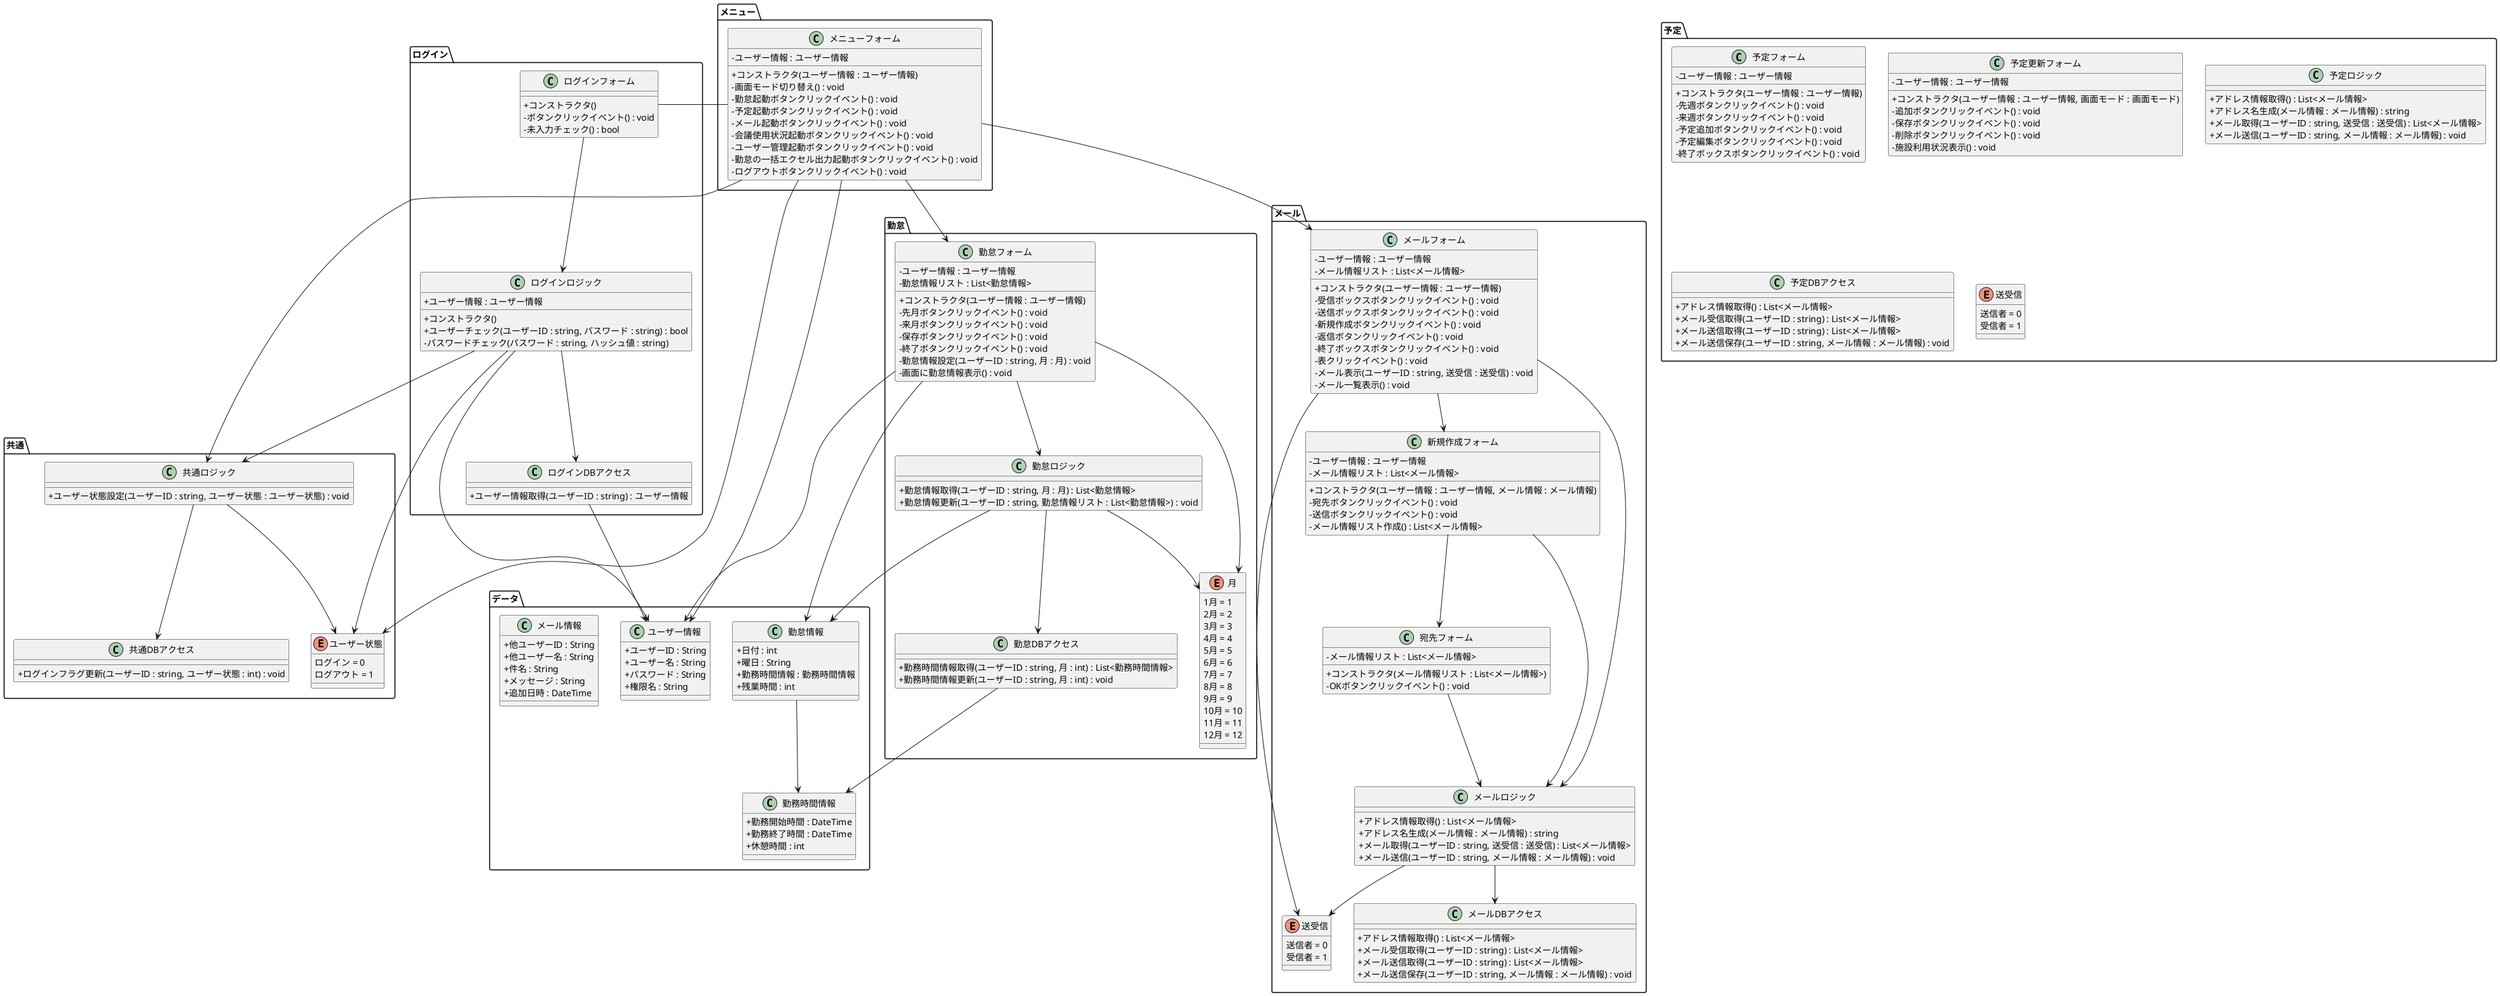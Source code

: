 @startuml

skinparam classAttributeIconSize 0
ログイン.ログインフォーム --> ログイン.ログインロジック
ログイン.ログインフォーム - メニュー.メニューフォーム
ログイン.ログインロジック --> ログイン.ログインDBアクセス
ログイン.ログインロジック --> 共通.共通ロジック
ログイン.ログインロジック --> データ.ユーザー情報
ログイン.ログインロジック --> 共通.ユーザー状態
ログイン.ログインDBアクセス --> データ.ユーザー情報
メニュー.メニューフォーム --> 共通.ユーザー状態
メニュー.メニューフォーム --> 共通.共通ロジック
メニュー.メニューフォーム --> データ.ユーザー情報
メニュー.メニューフォーム --> メール.メールフォーム
メニュー.メニューフォーム --> 勤怠.勤怠フォーム
共通.共通ロジック --> 共通.共通DBアクセス
共通.共通ロジック --> 共通.ユーザー状態
勤怠.勤怠フォーム --> データ.ユーザー情報
勤怠.勤怠フォーム --> 勤怠.勤怠ロジック
勤怠.勤怠フォーム --> データ.勤怠情報
勤怠.勤怠フォーム --> 勤怠.月
勤怠.勤怠ロジック --> データ.勤怠情報
勤怠.勤怠ロジック --> 勤怠.月
勤怠.勤怠ロジック --> 勤怠.勤怠DBアクセス
勤怠.勤怠DBアクセス --> データ.勤務時間情報
データ.勤怠情報 --> データ.勤務時間情報
メール.メールフォーム --> メール.送受信
メール.メールフォーム --> メール.新規作成フォーム
メール.メールフォーム --> メール.メールロジック
メール.メールロジック --> メール.メールDBアクセス
メール.メールロジック --> メール.送受信
メール.新規作成フォーム --> メール.宛先フォーム
メール.新規作成フォーム --> メール.メールロジック
メール.宛先フォーム --> メール.メールロジック

namespace ログイン #FFFFFF {
  class ログインフォーム {
    + コンストラクタ()
    - ボタンクリックイベント() : void
    - 未入力チェック() : bool
  }
  
  class ログインロジック {
     + ユーザー情報 : ユーザー情報
     + コンストラクタ()
     + ユーザーチェック(ユーザーID : string, パスワード : string) : bool
     - パスワードチェック(パスワード : string, ハッシュ値 : string)
  }
  
  class ログインDBアクセス {
     + ユーザー情報取得(ユーザーID : string) : ユーザー情報
  }
}

namespace 予定 #FFFFFF {
  class 予定フォーム {
    - ユーザー情報 : ユーザー情報
    + コンストラクタ(ユーザー情報 : ユーザー情報)
    - 先週ボタンクリックイベント() : void
    - 来週ボタンクリックイベント() : void
    - 予定追加ボタンクリックイベント() : void
    - 予定編集ボタンクリックイベント() : void
    - 終了ボックスボタンクリックイベント() : void
  }
  
  class 予定更新フォーム {
    - ユーザー情報 : ユーザー情報
    + コンストラクタ(ユーザー情報 : ユーザー情報, 画面モード : 画面モード)
    - 追加ボタンクリックイベント() : void
    - 保存ボタンクリックイベント() : void
    - 削除ボタンクリックイベント() : void
    - 施設利用状況表示() : void
  }

  class 予定ロジック {
    + アドレス情報取得() : List<メール情報>
    + アドレス名生成(メール情報 : メール情報) : string
    + メール取得(ユーザーID : string, 送受信 : 送受信) : List<メール情報>
    + メール送信(ユーザーID : string, メール情報 : メール情報) : void
  }
  
  class 予定DBアクセス {
    + アドレス情報取得() : List<メール情報>
    + メール受信取得(ユーザーID : string) : List<メール情報>
    + メール送信取得(ユーザーID : string) : List<メール情報>
    + メール送信保存(ユーザーID : string, メール情報 : メール情報) : void
  }

  enum 送受信 {
    送信者 = 0
    受信者 = 1
  }
}

namespace メール #FFFFFF {
  class メールフォーム {
    - ユーザー情報 : ユーザー情報
    - メール情報リスト : List<メール情報>
    + コンストラクタ(ユーザー情報 : ユーザー情報)
    - 受信ボックスボタンクリックイベント() : void
    - 送信ボックスボタンクリックイベント() : void
    - 新規作成ボタンクリックイベント() : void
    - 返信ボタンクリックイベント() : void
    - 終了ボックスボタンクリックイベント() : void
    - 表クリックイベント() : void
    - メール表示(ユーザーID : string, 送受信 : 送受信) : void
    - メール一覧表示() : void
  }

  class 新規作成フォーム {
    - ユーザー情報 : ユーザー情報
    - メール情報リスト : List<メール情報>
    + コンストラクタ(ユーザー情報 : ユーザー情報, メール情報 : メール情報)
    - 宛先ボタンクリックイベント() : void
    - 送信ボタンクリックイベント() : void
    - メール情報リスト作成() : List<メール情報>
  }
  
  class 宛先フォーム {
    - メール情報リスト : List<メール情報>
    + コンストラクタ(メール情報リスト : List<メール情報>)
    - OKボタンクリックイベント() : void
  }

  class メールロジック {
    + アドレス情報取得() : List<メール情報>
    + アドレス名生成(メール情報 : メール情報) : string
    + メール取得(ユーザーID : string, 送受信 : 送受信) : List<メール情報>
    + メール送信(ユーザーID : string, メール情報 : メール情報) : void
  }
  
  class メールDBアクセス {
    + アドレス情報取得() : List<メール情報>
    + メール受信取得(ユーザーID : string) : List<メール情報>
    + メール送信取得(ユーザーID : string) : List<メール情報>
    + メール送信保存(ユーザーID : string, メール情報 : メール情報) : void
  }

  enum 送受信 {
    送信者 = 0
    受信者 = 1
  }
}

namespace 勤怠 #FFFFFF {

  enum 月 {
    1月 = 1
    2月 = 2
    3月 = 3
    4月 = 4
    5月 = 5
    6月 = 6
    7月 = 7
    8月 = 8
    9月 = 9
    10月 = 10
    11月 = 11
    12月 = 12
  }

  class 勤怠フォーム {
    - ユーザー情報 : ユーザー情報
    - 勤怠情報リスト : List<勤怠情報>
    + コンストラクタ(ユーザー情報 : ユーザー情報)
    - 先月ボタンクリックイベント() : void
    - 来月ボタンクリックイベント() : void
    - 保存ボタンクリックイベント() : void
    - 終了ボタンクリックイベント() : void
    - 勤怠情報設定(ユーザーID : string, 月 : 月) : void
    - 画面に勤怠情報表示() : void
  }
  
  class 勤怠ロジック {
     + 勤怠情報取得(ユーザーID : string, 月 : 月) : List<勤怠情報>
     + 勤怠情報更新(ユーザーID : string, 勤怠情報リスト : List<勤怠情報>) : void
  }
  
  class 勤怠DBアクセス {
     + 勤務時間情報取得(ユーザーID : string, 月 : int) : List<勤務時間情報>
     + 勤務時間情報更新(ユーザーID : string, 月 : int) : void
  }
}

namespace 共通 #FFFFFF {
  enum ユーザー状態 {
    ログイン = 0
    ログアウト = 1
  }

  class 共通ロジック {
    + ユーザー状態設定(ユーザーID : string, ユーザー状態 : ユーザー状態) : void
  }
  
  class 共通DBアクセス {
    + ログインフラグ更新(ユーザーID : string, ユーザー状態 : int) : void
  }
}

namespace メニュー #FFFFFF {
  class メニューフォーム {
    - ユーザー情報 : ユーザー情報
    + コンストラクタ(ユーザー情報 : ユーザー情報)
    - 画面モード切り替え() : void
    - 勤怠起動ボタンクリックイベント() : void
    - 予定起動ボタンクリックイベント() : void
    - メール起動ボタンクリックイベント() : void
    - 会議使用状況起動ボタンクリックイベント() : void
    - ユーザー管理起動ボタンクリックイベント() : void
    - 勤怠の一括エクセル出力起動ボタンクリックイベント() : void
    - ログアウトボタンクリックイベント() : void
  }
}

namespace データ #FFFFFF {
  class ユーザー情報 {
     + ユーザーID : String
     + ユーザー名 : String
     + パスワード : String
     + 権限名 : String
  }

  class 勤怠情報 {
     + 日付 : int
     + 曜日 : String
     + 勤務時間情報 : 勤務時間情報
     + 残業時間 : int
  }

  class 勤務時間情報 {
     + 勤務開始時間 : DateTime
     + 勤務終了時間 : DateTime 
     + 休憩時間 : int
  }

  class メール情報 {
     + 他ユーザーID : String
     + 他ユーザー名 : String
     + 件名 : String
     + メッセージ : String
     + 追加日時 : DateTime
  }

}

@enduml